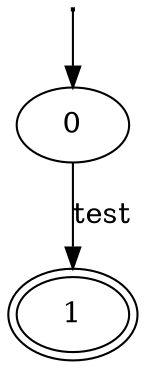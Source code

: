 digraph  {
0 [is_final=False, is_start=True, label=0, peripheries=1];
"0_starting" [height="0.0", label="", shape=None, width="0.0"];
1 [is_final=True, is_start=False, label=1, peripheries=2];
0 -> 1  [key=0, label=test];
"0_starting" -> 0  [key=0];
}
